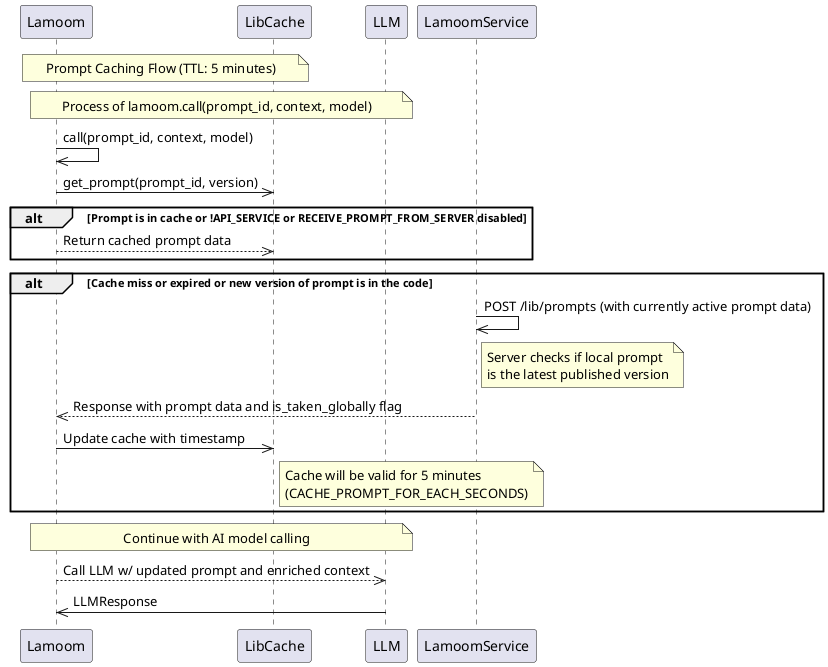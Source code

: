 @startuml

    Note over Lamoom,LibCache: Prompt Caching Flow (TTL: 5 minutes)
    Note over Lamoom,LLM: Process of lamoom.call(prompt_id, context, model)

      Lamoom->>Lamoom: call(prompt_id, context, model)
      Lamoom->>LibCache: get_prompt(prompt_id, version)


      alt Prompt is in cache or !API_SERVICE or RECEIVE_PROMPT_FROM_SERVER disabled
          Lamoom-->>LibCache: Return cached prompt data
      end
      alt Cache miss or expired or new version of prompt is in the code
          LamoomService->>LamoomService: POST /lib/prompts (with currently active prompt data)

          Note right of LamoomService: Server checks if local prompt\nis the latest published version

          LamoomService-->>Lamoom: Response with prompt data and is_taken_globally flag

          Lamoom->>LibCache: Update cache with timestamp
          Note right of LibCache: Cache will be valid for 5 minutes\n(CACHE_PROMPT_FOR_EACH_SECONDS)
      end

      Note over Lamoom, LLM: Continue with AI model calling

      Lamoom-->>LLM: Call LLM w/ updated prompt and enriched context
      LLM ->> Lamoom: LLMResponse
@enduml
